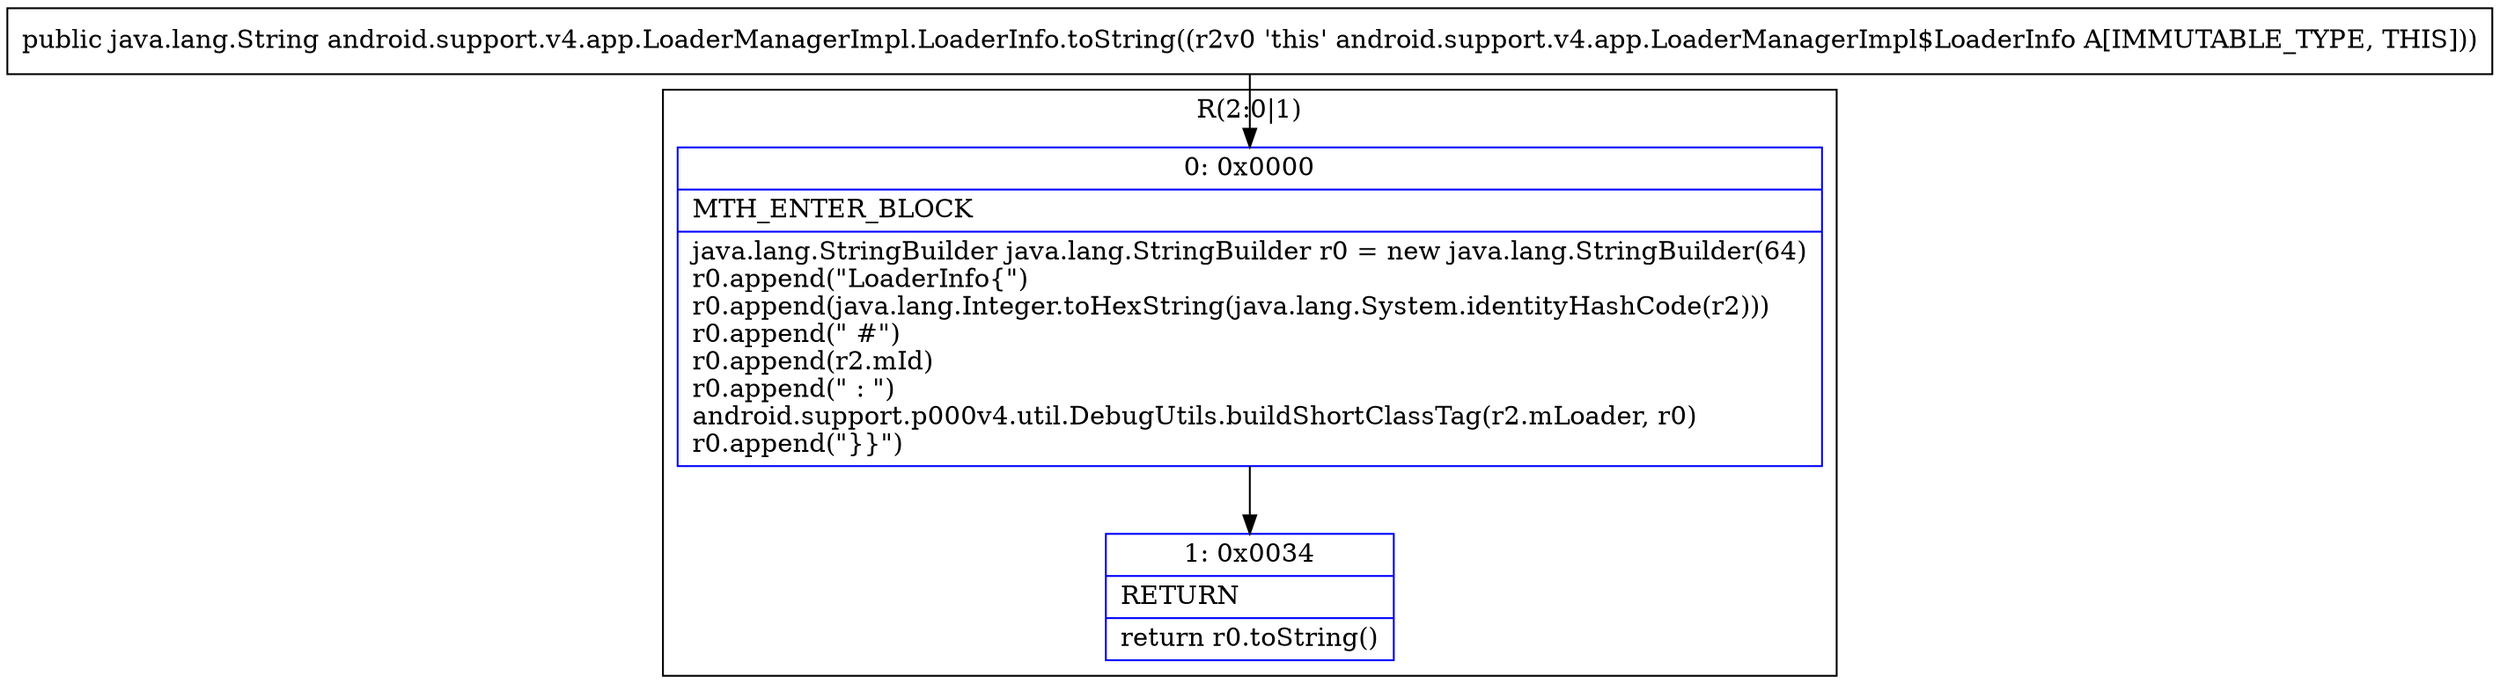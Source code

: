 digraph "CFG forandroid.support.v4.app.LoaderManagerImpl.LoaderInfo.toString()Ljava\/lang\/String;" {
subgraph cluster_Region_1050802904 {
label = "R(2:0|1)";
node [shape=record,color=blue];
Node_0 [shape=record,label="{0\:\ 0x0000|MTH_ENTER_BLOCK\l|java.lang.StringBuilder java.lang.StringBuilder r0 = new java.lang.StringBuilder(64)\lr0.append(\"LoaderInfo\{\")\lr0.append(java.lang.Integer.toHexString(java.lang.System.identityHashCode(r2)))\lr0.append(\" #\")\lr0.append(r2.mId)\lr0.append(\" : \")\landroid.support.p000v4.util.DebugUtils.buildShortClassTag(r2.mLoader, r0)\lr0.append(\"\}\}\")\l}"];
Node_1 [shape=record,label="{1\:\ 0x0034|RETURN\l|return r0.toString()\l}"];
}
MethodNode[shape=record,label="{public java.lang.String android.support.v4.app.LoaderManagerImpl.LoaderInfo.toString((r2v0 'this' android.support.v4.app.LoaderManagerImpl$LoaderInfo A[IMMUTABLE_TYPE, THIS])) }"];
MethodNode -> Node_0;
Node_0 -> Node_1;
}

